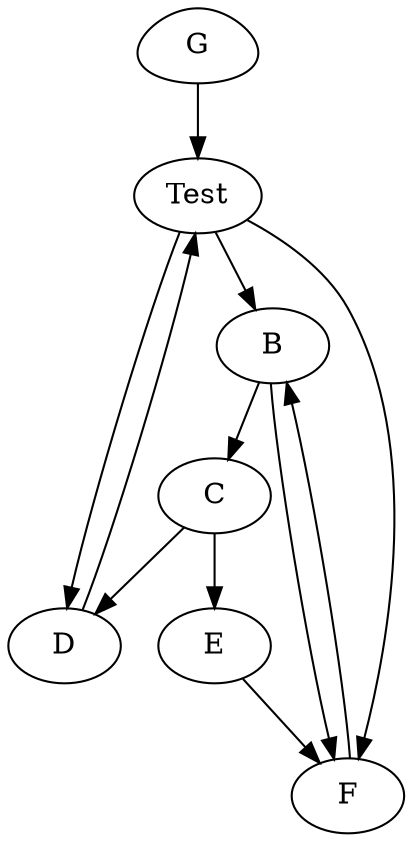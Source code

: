 digraph "graphiz"{
	A [label=Test]
	B [label=B]
	C [label=C]
	D [label=D]
	E [label=E]
	F [label=F]
	G [label=G, shape=egg]
	A -> B
	A -> D
	A -> F
	B -> C
	B -> F
	C -> D
	C -> E
	D -> A
	E -> F
	F -> B
	G -> A
}
